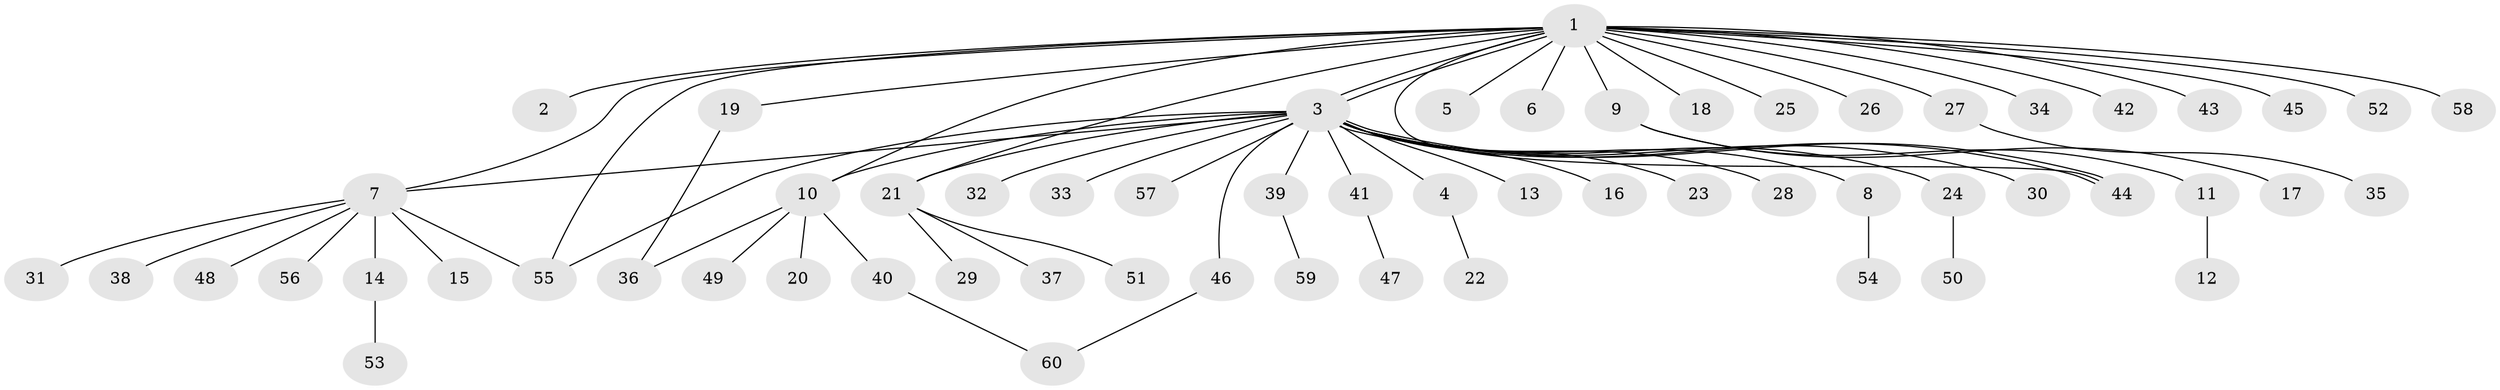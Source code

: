 // Generated by graph-tools (version 1.1) at 2025/11/02/27/25 16:11:15]
// undirected, 60 vertices, 69 edges
graph export_dot {
graph [start="1"]
  node [color=gray90,style=filled];
  1;
  2;
  3;
  4;
  5;
  6;
  7;
  8;
  9;
  10;
  11;
  12;
  13;
  14;
  15;
  16;
  17;
  18;
  19;
  20;
  21;
  22;
  23;
  24;
  25;
  26;
  27;
  28;
  29;
  30;
  31;
  32;
  33;
  34;
  35;
  36;
  37;
  38;
  39;
  40;
  41;
  42;
  43;
  44;
  45;
  46;
  47;
  48;
  49;
  50;
  51;
  52;
  53;
  54;
  55;
  56;
  57;
  58;
  59;
  60;
  1 -- 2;
  1 -- 3;
  1 -- 3;
  1 -- 5;
  1 -- 6;
  1 -- 7;
  1 -- 9;
  1 -- 10;
  1 -- 18;
  1 -- 19;
  1 -- 21;
  1 -- 25;
  1 -- 26;
  1 -- 27;
  1 -- 34;
  1 -- 42;
  1 -- 43;
  1 -- 44;
  1 -- 45;
  1 -- 52;
  1 -- 55;
  1 -- 58;
  3 -- 4;
  3 -- 7;
  3 -- 8;
  3 -- 10;
  3 -- 13;
  3 -- 16;
  3 -- 21;
  3 -- 23;
  3 -- 24;
  3 -- 28;
  3 -- 30;
  3 -- 32;
  3 -- 33;
  3 -- 39;
  3 -- 41;
  3 -- 44;
  3 -- 44;
  3 -- 46;
  3 -- 55;
  3 -- 57;
  4 -- 22;
  7 -- 14;
  7 -- 15;
  7 -- 31;
  7 -- 38;
  7 -- 48;
  7 -- 55;
  7 -- 56;
  8 -- 54;
  9 -- 11;
  9 -- 17;
  10 -- 20;
  10 -- 36;
  10 -- 40;
  10 -- 49;
  11 -- 12;
  14 -- 53;
  19 -- 36;
  21 -- 29;
  21 -- 37;
  21 -- 51;
  24 -- 50;
  27 -- 35;
  39 -- 59;
  40 -- 60;
  41 -- 47;
  46 -- 60;
}
